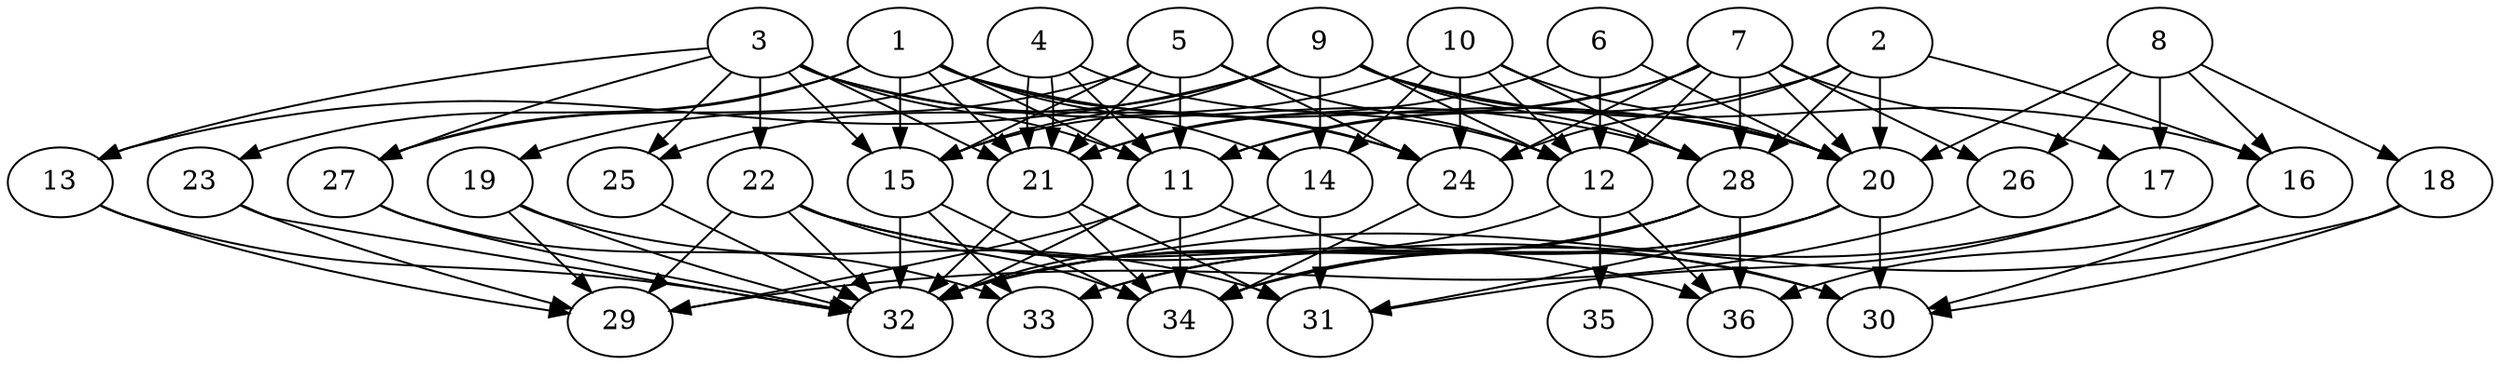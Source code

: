 // DAG (tier=3-complex, mode=data, n=36, ccr=0.519, fat=0.700, density=0.697, regular=0.226, jump=0.257, mindata=4194304, maxdata=33554432)
// DAG automatically generated by daggen at Sun Aug 24 16:33:35 2025
// /home/ermia/Project/Environments/daggen/bin/daggen --dot --ccr 0.519 --fat 0.700 --regular 0.226 --density 0.697 --jump 0.257 --mindata 4194304 --maxdata 33554432 -n 36 
digraph G {
  1 [size="3882229477165620", alpha="0.19", expect_size="1941114738582810"]
  1 -> 11 [size ="312549601968128"]
  1 -> 14 [size ="312549601968128"]
  1 -> 15 [size ="312549601968128"]
  1 -> 20 [size ="312549601968128"]
  1 -> 21 [size ="312549601968128"]
  1 -> 23 [size ="312549601968128"]
  1 -> 24 [size ="312549601968128"]
  1 -> 27 [size ="312549601968128"]
  2 [size="18601199271936000000000", alpha="0.05", expect_size="9300599635968000000000"]
  2 -> 11 [size ="5616304128000000"]
  2 -> 16 [size ="5616304128000000"]
  2 -> 20 [size ="5616304128000000"]
  2 -> 24 [size ="5616304128000000"]
  2 -> 28 [size ="5616304128000000"]
  3 [size="27621606207302664192000", alpha="0.05", expect_size="13810803103651332096000"]
  3 -> 11 [size ="7310088024883200"]
  3 -> 13 [size ="7310088024883200"]
  3 -> 15 [size ="7310088024883200"]
  3 -> 21 [size ="7310088024883200"]
  3 -> 22 [size ="7310088024883200"]
  3 -> 24 [size ="7310088024883200"]
  3 -> 25 [size ="7310088024883200"]
  3 -> 27 [size ="7310088024883200"]
  3 -> 28 [size ="7310088024883200"]
  4 [size="12572593456905754624", alpha="0.15", expect_size="6286296728452877312"]
  4 -> 11 [size ="4489819770060800"]
  4 -> 12 [size ="4489819770060800"]
  4 -> 21 [size ="4489819770060800"]
  4 -> 21 [size ="4489819770060800"]
  4 -> 27 [size ="4489819770060800"]
  5 [size="5730232412214179840", alpha="0.15", expect_size="2865116206107089920"]
  5 -> 11 [size ="8129206235955200"]
  5 -> 12 [size ="8129206235955200"]
  5 -> 15 [size ="8129206235955200"]
  5 -> 19 [size ="8129206235955200"]
  5 -> 21 [size ="8129206235955200"]
  5 -> 24 [size ="8129206235955200"]
  6 [size="7758487384146139136", alpha="0.15", expect_size="3879243692073069568"]
  6 -> 12 [size ="2599341126582272"]
  6 -> 20 [size ="2599341126582272"]
  6 -> 21 [size ="2599341126582272"]
  7 [size="25775239532016644096", alpha="0.03", expect_size="12887619766008322048"]
  7 -> 11 [size ="8227164952461312"]
  7 -> 12 [size ="8227164952461312"]
  7 -> 17 [size ="8227164952461312"]
  7 -> 20 [size ="8227164952461312"]
  7 -> 21 [size ="8227164952461312"]
  7 -> 24 [size ="8227164952461312"]
  7 -> 26 [size ="8227164952461312"]
  7 -> 28 [size ="8227164952461312"]
  8 [size="104223715923115264", alpha="0.09", expect_size="52111857961557632"]
  8 -> 16 [size ="2060602239352832"]
  8 -> 17 [size ="2060602239352832"]
  8 -> 18 [size ="2060602239352832"]
  8 -> 20 [size ="2060602239352832"]
  8 -> 26 [size ="2060602239352832"]
  9 [size="343855843865600000", alpha="0.12", expect_size="171927921932800000"]
  9 -> 12 [size ="6652045348044800"]
  9 -> 13 [size ="6652045348044800"]
  9 -> 14 [size ="6652045348044800"]
  9 -> 15 [size ="6652045348044800"]
  9 -> 16 [size ="6652045348044800"]
  9 -> 20 [size ="6652045348044800"]
  9 -> 25 [size ="6652045348044800"]
  9 -> 28 [size ="6652045348044800"]
  10 [size="16025697263081188491264", alpha="0.12", expect_size="8012848631540594245632"]
  10 -> 12 [size ="5085120826441728"]
  10 -> 14 [size ="5085120826441728"]
  10 -> 15 [size ="5085120826441728"]
  10 -> 20 [size ="5085120826441728"]
  10 -> 24 [size ="5085120826441728"]
  10 -> 28 [size ="5085120826441728"]
  11 [size="5119524549439346704384", alpha="0.02", expect_size="2559762274719673352192"]
  11 -> 29 [size ="2376346357465088"]
  11 -> 30 [size ="2376346357465088"]
  11 -> 32 [size ="2376346357465088"]
  11 -> 34 [size ="2376346357465088"]
  12 [size="107119704243037168", alpha="0.10", expect_size="53559852121518584"]
  12 -> 32 [size ="3370559681331200"]
  12 -> 35 [size ="3370559681331200"]
  12 -> 36 [size ="3370559681331200"]
  13 [size="4267578953375502848", alpha="0.00", expect_size="2133789476687751424"]
  13 -> 29 [size ="3162020564172800"]
  13 -> 32 [size ="3162020564172800"]
  14 [size="2460042590971167244288", alpha="0.05", expect_size="1230021295485583622144"]
  14 -> 31 [size ="1457868674957312"]
  14 -> 32 [size ="1457868674957312"]
  15 [size="38796748215408608", alpha="0.12", expect_size="19398374107704304"]
  15 -> 32 [size ="833166243790848"]
  15 -> 33 [size ="833166243790848"]
  15 -> 34 [size ="833166243790848"]
  16 [size="68130447229914072", alpha="0.06", expect_size="34065223614957036"]
  16 -> 30 [size ="2415758881587200"]
  16 -> 36 [size ="2415758881587200"]
  17 [size="20175626445473780", alpha="0.17", expect_size="10087813222736890"]
  17 -> 31 [size ="555416186519552"]
  17 -> 34 [size ="555416186519552"]
  18 [size="6879019526153677824", alpha="0.19", expect_size="3439509763076838912"]
  18 -> 30 [size ="2815712116604928"]
  18 -> 32 [size ="2815712116604928"]
  19 [size="58644577961479144", alpha="0.20", expect_size="29322288980739572"]
  19 -> 29 [size ="2330541730824192"]
  19 -> 31 [size ="2330541730824192"]
  19 -> 32 [size ="2330541730824192"]
  20 [size="311727274825905536", alpha="0.05", expect_size="155863637412952768"]
  20 -> 30 [size ="5267655594344448"]
  20 -> 31 [size ="5267655594344448"]
  20 -> 33 [size ="5267655594344448"]
  20 -> 34 [size ="5267655594344448"]
  21 [size="1755683945722134134784", alpha="0.12", expect_size="877841972861067067392"]
  21 -> 31 [size ="1164271354380288"]
  21 -> 32 [size ="1164271354380288"]
  21 -> 34 [size ="1164271354380288"]
  22 [size="4169588534818940928", alpha="0.03", expect_size="2084794267409470464"]
  22 -> 29 [size ="8428032855375872"]
  22 -> 30 [size ="8428032855375872"]
  22 -> 32 [size ="8428032855375872"]
  22 -> 34 [size ="8428032855375872"]
  22 -> 36 [size ="8428032855375872"]
  23 [size="124831255550037600", alpha="0.03", expect_size="62415627775018800"]
  23 -> 29 [size ="5168070737788928"]
  23 -> 32 [size ="5168070737788928"]
  24 [size="242563364866768512", alpha="0.16", expect_size="121281682433384256"]
  24 -> 34 [size ="4326375083212800"]
  25 [size="3297878207155136364544", alpha="0.17", expect_size="1648939103577568182272"]
  25 -> 32 [size ="1772473410387968"]
  26 [size="396114474729998385152", alpha="0.11", expect_size="198057237364999192576"]
  26 -> 29 [size ="431489728643072"]
  27 [size="5671018558204700672", alpha="0.03", expect_size="2835509279102350336"]
  27 -> 32 [size ="2130338138554368"]
  27 -> 33 [size ="2130338138554368"]
  28 [size="18813353525282191966208", alpha="0.01", expect_size="9406676762641095983104"]
  28 -> 32 [size ="5658927517663232"]
  28 -> 33 [size ="5658927517663232"]
  28 -> 34 [size ="5658927517663232"]
  28 -> 36 [size ="5658927517663232"]
  29 [size="13117804747399512064", alpha="0.15", expect_size="6558902373699756032"]
  30 [size="173279142291094624", alpha="0.09", expect_size="86639571145547312"]
  31 [size="255895116011317728", alpha="0.08", expect_size="127947558005658864"]
  32 [size="7907888600098363408384", alpha="0.18", expect_size="3953944300049181704192"]
  33 [size="119153888338544512", alpha="0.10", expect_size="59576944169272256"]
  34 [size="32928694095665822695424", alpha="0.07", expect_size="16464347047832911347712"]
  35 [size="4273889185855289950208", alpha="0.03", expect_size="2136944592927644975104"]
  36 [size="12381233326647161126912", alpha="0.08", expect_size="6190616663323580563456"]
}